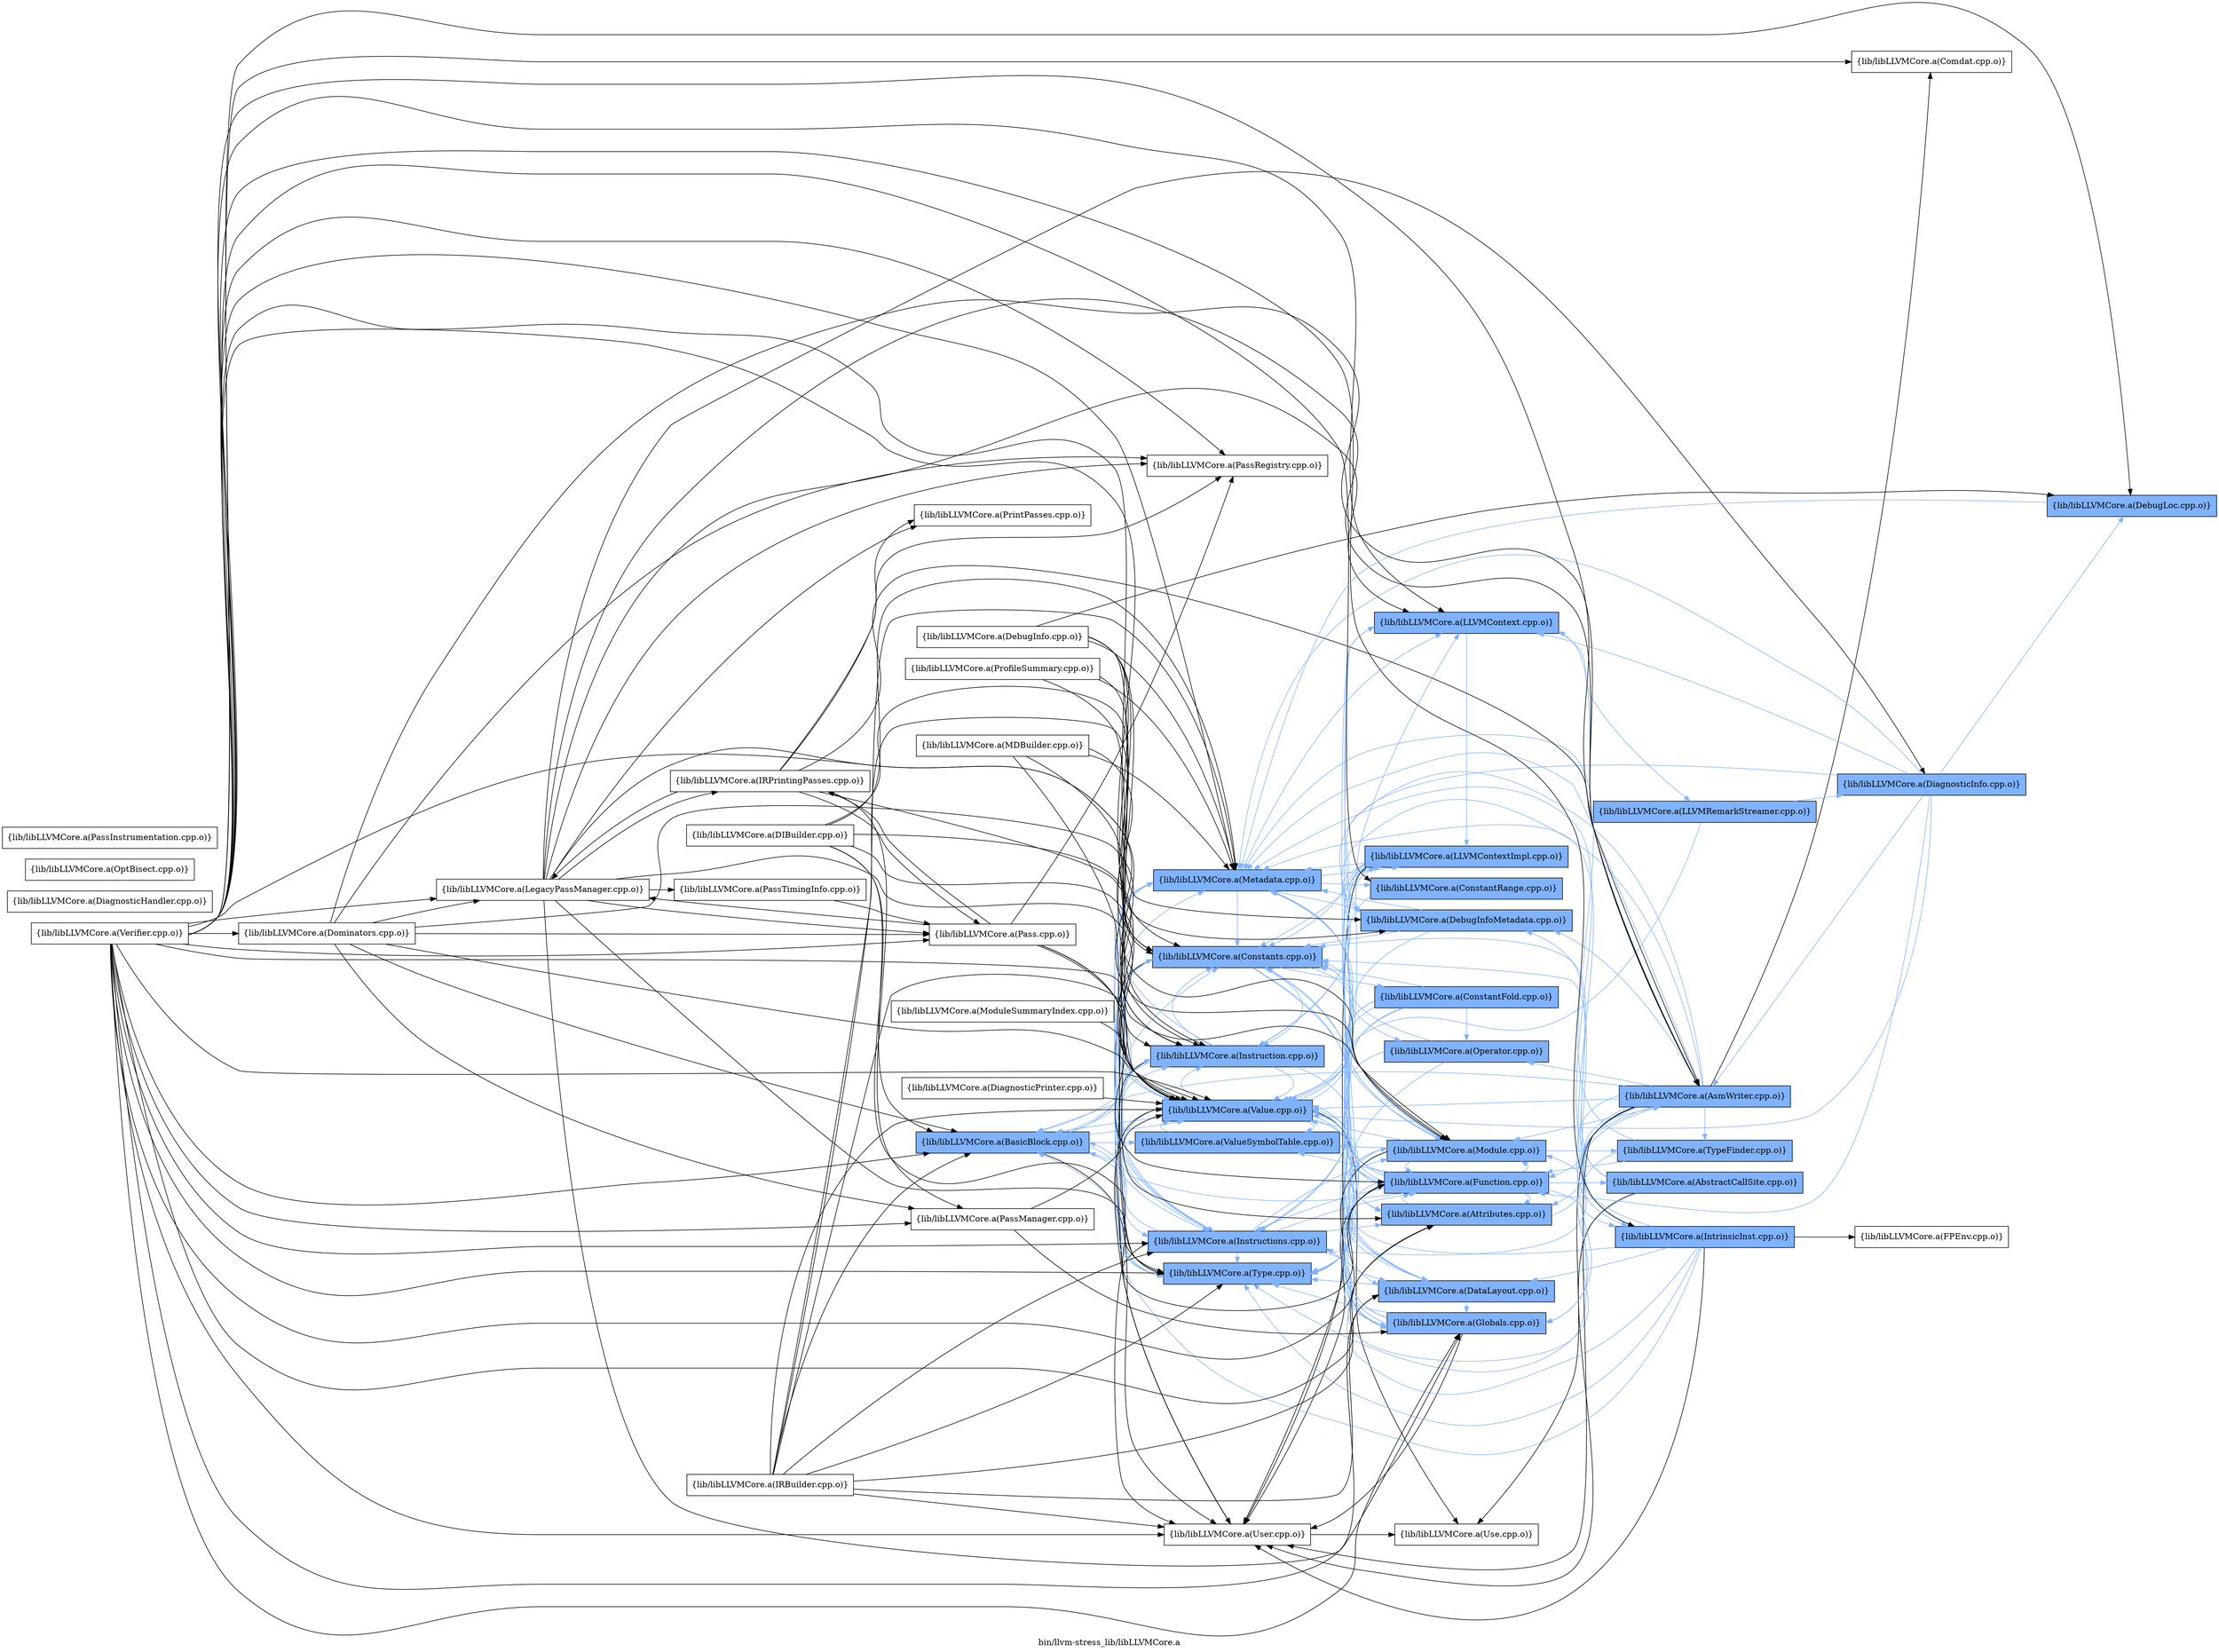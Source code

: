 digraph "bin/llvm-stress_lib/libLLVMCore.a" {
	label="bin/llvm-stress_lib/libLLVMCore.a";
	rankdir=LR;
	{ rank=same; Node0x55c37ce056a8;  }
	{ rank=same; Node0x55c37ce04f78; Node0x55c37ce05928; Node0x55c37ce051f8; Node0x55c37ce05248; Node0x55c37ce062d8; Node0x55c37ce01fa8; Node0x55c37ce04528; Node0x55c37ce038a8;  }
	{ rank=same; Node0x55c37ce03858; Node0x55c37ce04438; Node0x55c37ce06828; Node0x55c37ce065f8; Node0x55c37ce040c8; Node0x55c37ce03d08; Node0x55c37ce03448; Node0x55c37ce04c58; Node0x55c37ce02138; Node0x55c37ce060f8; Node0x55c37ce065a8; Node0x55c37ce02c28;  }
	{ rank=same; Node0x55c37ce05ba8; Node0x55c37ce03fd8; Node0x55c37ce03d58; Node0x55c37ce02c78; Node0x55c37ce05838;  }
	{ rank=same; Node0x55c37ce04a28; Node0x55c37ce02e58; Node0x55c37ce05bf8;  }
	{ rank=same; Node0x55c37ce056a8;  }
	{ rank=same; Node0x55c37ce04f78; Node0x55c37ce05928; Node0x55c37ce051f8; Node0x55c37ce05248; Node0x55c37ce062d8; Node0x55c37ce01fa8; Node0x55c37ce04528; Node0x55c37ce038a8;  }
	{ rank=same; Node0x55c37ce03858; Node0x55c37ce04438; Node0x55c37ce06828; Node0x55c37ce065f8; Node0x55c37ce040c8; Node0x55c37ce03d08; Node0x55c37ce03448; Node0x55c37ce04c58; Node0x55c37ce02138; Node0x55c37ce060f8; Node0x55c37ce065a8; Node0x55c37ce02c28;  }
	{ rank=same; Node0x55c37ce05ba8; Node0x55c37ce03fd8; Node0x55c37ce03d58; Node0x55c37ce02c78; Node0x55c37ce05838;  }
	{ rank=same; Node0x55c37ce04a28; Node0x55c37ce02e58; Node0x55c37ce05bf8;  }

	Node0x55c37ce056a8 [shape=record,shape=box,group=1,style=filled,fillcolor="0.600000 0.5 1",label="{lib/libLLVMCore.a(BasicBlock.cpp.o)}"];
	Node0x55c37ce056a8 -> Node0x55c37ce04f78[color="0.600000 0.5 1"];
	Node0x55c37ce056a8 -> Node0x55c37ce05928[color="0.600000 0.5 1"];
	Node0x55c37ce056a8 -> Node0x55c37ce051f8[color="0.600000 0.5 1"];
	Node0x55c37ce056a8 -> Node0x55c37ce05248[color="0.600000 0.5 1"];
	Node0x55c37ce056a8 -> Node0x55c37ce062d8[color="0.600000 0.5 1"];
	Node0x55c37ce056a8 -> Node0x55c37ce01fa8;
	Node0x55c37ce056a8 -> Node0x55c37ce04528[color="0.600000 0.5 1"];
	Node0x55c37ce056a8 -> Node0x55c37ce038a8[color="0.600000 0.5 1"];
	Node0x55c37ce04f78 [shape=record,shape=box,group=1,style=filled,fillcolor="0.600000 0.5 1",label="{lib/libLLVMCore.a(Constants.cpp.o)}"];
	Node0x55c37ce04f78 -> Node0x55c37ce03858[color="0.600000 0.5 1"];
	Node0x55c37ce04f78 -> Node0x55c37ce04438[color="0.600000 0.5 1"];
	Node0x55c37ce04f78 -> Node0x55c37ce06828[color="0.600000 0.5 1"];
	Node0x55c37ce04f78 -> Node0x55c37ce05928[color="0.600000 0.5 1"];
	Node0x55c37ce04f78 -> Node0x55c37ce051f8[color="0.600000 0.5 1"];
	Node0x55c37ce04f78 -> Node0x55c37ce065f8[color="0.600000 0.5 1"];
	Node0x55c37ce04f78 -> Node0x55c37ce062d8[color="0.600000 0.5 1"];
	Node0x55c37ce04f78 -> Node0x55c37ce01fa8;
	Node0x55c37ce04f78 -> Node0x55c37ce04528[color="0.600000 0.5 1"];
	Node0x55c37ce04438 [shape=record,shape=box,group=1,style=filled,fillcolor="0.600000 0.5 1",label="{lib/libLLVMCore.a(Function.cpp.o)}"];
	Node0x55c37ce04438 -> Node0x55c37ce056a8[color="0.600000 0.5 1"];
	Node0x55c37ce04438 -> Node0x55c37ce04f78[color="0.600000 0.5 1"];
	Node0x55c37ce04438 -> Node0x55c37ce03d08[color="0.600000 0.5 1"];
	Node0x55c37ce04438 -> Node0x55c37ce040c8[color="0.600000 0.5 1"];
	Node0x55c37ce04438 -> Node0x55c37ce05ba8[color="0.600000 0.5 1"];
	Node0x55c37ce04438 -> Node0x55c37ce051f8[color="0.600000 0.5 1"];
	Node0x55c37ce04438 -> Node0x55c37ce03fd8[color="0.600000 0.5 1"];
	Node0x55c37ce04438 -> Node0x55c37ce065a8[color="0.600000 0.5 1"];
	Node0x55c37ce04438 -> Node0x55c37ce05248[color="0.600000 0.5 1"];
	Node0x55c37ce04438 -> Node0x55c37ce04c58[color="0.600000 0.5 1"];
	Node0x55c37ce04438 -> Node0x55c37ce062d8[color="0.600000 0.5 1"];
	Node0x55c37ce04438 -> Node0x55c37ce01fa8;
	Node0x55c37ce04438 -> Node0x55c37ce04528[color="0.600000 0.5 1"];
	Node0x55c37ce04438 -> Node0x55c37ce038a8[color="0.600000 0.5 1"];
	Node0x55c37ce04ca8 [shape=record,shape=box,group=0,label="{lib/libLLVMCore.a(IRPrintingPasses.cpp.o)}"];
	Node0x55c37ce04ca8 -> Node0x55c37ce03d58;
	Node0x55c37ce04ca8 -> Node0x55c37ce03a88;
	Node0x55c37ce04ca8 -> Node0x55c37ce033a8;
	Node0x55c37ce04ca8 -> Node0x55c37ce03ad8;
	Node0x55c37ce04ca8 -> Node0x55c37ce021d8;
	Node0x55c37ce04ca8 -> Node0x55c37ce049d8;
	Node0x55c37ce04ca8 -> Node0x55c37ce04528;
	Node0x55c37ce05928 [shape=record,shape=box,group=1,style=filled,fillcolor="0.600000 0.5 1",label="{lib/libLLVMCore.a(Instruction.cpp.o)}"];
	Node0x55c37ce05928 -> Node0x55c37ce056a8[color="0.600000 0.5 1"];
	Node0x55c37ce05928 -> Node0x55c37ce04f78[color="0.600000 0.5 1"];
	Node0x55c37ce05928 -> Node0x55c37ce040c8[color="0.600000 0.5 1"];
	Node0x55c37ce05928 -> Node0x55c37ce051f8[color="0.600000 0.5 1"];
	Node0x55c37ce05928 -> Node0x55c37ce05248[color="0.600000 0.5 1"];
	Node0x55c37ce05928 -> Node0x55c37ce01fa8;
	Node0x55c37ce05928 -> Node0x55c37ce04528[color="0.600000 0.5 1"];
	Node0x55c37ce051f8 [shape=record,shape=box,group=1,style=filled,fillcolor="0.600000 0.5 1",label="{lib/libLLVMCore.a(Instructions.cpp.o)}"];
	Node0x55c37ce051f8 -> Node0x55c37ce056a8[color="0.600000 0.5 1"];
	Node0x55c37ce051f8 -> Node0x55c37ce04f78[color="0.600000 0.5 1"];
	Node0x55c37ce051f8 -> Node0x55c37ce04438[color="0.600000 0.5 1"];
	Node0x55c37ce051f8 -> Node0x55c37ce03d08[color="0.600000 0.5 1"];
	Node0x55c37ce051f8 -> Node0x55c37ce040c8[color="0.600000 0.5 1"];
	Node0x55c37ce051f8 -> Node0x55c37ce05928[color="0.600000 0.5 1"];
	Node0x55c37ce051f8 -> Node0x55c37ce03448[color="0.600000 0.5 1"];
	Node0x55c37ce051f8 -> Node0x55c37ce05248[color="0.600000 0.5 1"];
	Node0x55c37ce051f8 -> Node0x55c37ce04c58[color="0.600000 0.5 1"];
	Node0x55c37ce051f8 -> Node0x55c37ce062d8[color="0.600000 0.5 1"];
	Node0x55c37ce051f8 -> Node0x55c37ce01fa8;
	Node0x55c37ce051f8 -> Node0x55c37ce04528[color="0.600000 0.5 1"];
	Node0x55c37ce065a8 [shape=record,shape=box,group=1,style=filled,fillcolor="0.600000 0.5 1",label="{lib/libLLVMCore.a(LLVMContext.cpp.o)}"];
	Node0x55c37ce065a8 -> Node0x55c37ce03448[color="0.600000 0.5 1"];
	Node0x55c37ce065a8 -> Node0x55c37ce05838[color="0.600000 0.5 1"];
	Node0x55c37ce03a88 [shape=record,shape=box,group=0,label="{lib/libLLVMCore.a(LegacyPassManager.cpp.o)}"];
	Node0x55c37ce03a88 -> Node0x55c37ce04438;
	Node0x55c37ce03a88 -> Node0x55c37ce03d58;
	Node0x55c37ce03a88 -> Node0x55c37ce06828;
	Node0x55c37ce03a88 -> Node0x55c37ce04ca8;
	Node0x55c37ce03a88 -> Node0x55c37ce065a8;
	Node0x55c37ce03a88 -> Node0x55c37ce05bf8;
	Node0x55c37ce03a88 -> Node0x55c37ce04c58;
	Node0x55c37ce03a88 -> Node0x55c37ce033a8;
	Node0x55c37ce03a88 -> Node0x55c37ce021d8;
	Node0x55c37ce03a88 -> Node0x55c37ce04d48;
	Node0x55c37ce03a88 -> Node0x55c37ce049d8;
	Node0x55c37ce03a88 -> Node0x55c37ce04528;
	Node0x55c37ce04c58 [shape=record,shape=box,group=1,style=filled,fillcolor="0.600000 0.5 1",label="{lib/libLLVMCore.a(Module.cpp.o)}"];
	Node0x55c37ce04c58 -> Node0x55c37ce04f78[color="0.600000 0.5 1"];
	Node0x55c37ce04c58 -> Node0x55c37ce04438[color="0.600000 0.5 1"];
	Node0x55c37ce04c58 -> Node0x55c37ce03d08[color="0.600000 0.5 1"];
	Node0x55c37ce04c58 -> Node0x55c37ce06828[color="0.600000 0.5 1"];
	Node0x55c37ce04c58 -> Node0x55c37ce065a8[color="0.600000 0.5 1"];
	Node0x55c37ce04c58 -> Node0x55c37ce05248[color="0.600000 0.5 1"];
	Node0x55c37ce04c58 -> Node0x55c37ce062d8[color="0.600000 0.5 1"];
	Node0x55c37ce04c58 -> Node0x55c37ce02c78[color="0.600000 0.5 1"];
	Node0x55c37ce04c58 -> Node0x55c37ce01fa8;
	Node0x55c37ce04c58 -> Node0x55c37ce04528[color="0.600000 0.5 1"];
	Node0x55c37ce04c58 -> Node0x55c37ce038a8[color="0.600000 0.5 1"];
	Node0x55c37ce062d8 [shape=record,shape=box,group=1,style=filled,fillcolor="0.600000 0.5 1",label="{lib/libLLVMCore.a(Type.cpp.o)}"];
	Node0x55c37ce062d8 -> Node0x55c37ce04f78[color="0.600000 0.5 1"];
	Node0x55c37ce01fa8 [shape=record,shape=box,group=0,label="{lib/libLLVMCore.a(User.cpp.o)}"];
	Node0x55c37ce01fa8 -> Node0x55c37ce02c28;
	Node0x55c37ce04528 [shape=record,shape=box,group=1,style=filled,fillcolor="0.600000 0.5 1",label="{lib/libLLVMCore.a(Value.cpp.o)}"];
	Node0x55c37ce04528 -> Node0x55c37ce056a8[color="0.600000 0.5 1"];
	Node0x55c37ce04528 -> Node0x55c37ce04f78[color="0.600000 0.5 1"];
	Node0x55c37ce04528 -> Node0x55c37ce04438[color="0.600000 0.5 1"];
	Node0x55c37ce04528 -> Node0x55c37ce03d08[color="0.600000 0.5 1"];
	Node0x55c37ce04528 -> Node0x55c37ce040c8[color="0.600000 0.5 1"];
	Node0x55c37ce04528 -> Node0x55c37ce06828[color="0.600000 0.5 1"];
	Node0x55c37ce04528 -> Node0x55c37ce05928[color="0.600000 0.5 1"];
	Node0x55c37ce04528 -> Node0x55c37ce051f8[color="0.600000 0.5 1"];
	Node0x55c37ce04528 -> Node0x55c37ce065a8[color="0.600000 0.5 1"];
	Node0x55c37ce04528 -> Node0x55c37ce03448[color="0.600000 0.5 1"];
	Node0x55c37ce04528 -> Node0x55c37ce05248[color="0.600000 0.5 1"];
	Node0x55c37ce04528 -> Node0x55c37ce062d8[color="0.600000 0.5 1"];
	Node0x55c37ce04528 -> Node0x55c37ce02c28;
	Node0x55c37ce04528 -> Node0x55c37ce01fa8;
	Node0x55c37ce04528 -> Node0x55c37ce038a8[color="0.600000 0.5 1"];
	Node0x55c37ce03178 [shape=record,shape=box,group=0,label="{lib/libLLVMCore.a(Verifier.cpp.o)}"];
	Node0x55c37ce03178 -> Node0x55c37ce056a8;
	Node0x55c37ce03178 -> Node0x55c37ce04f78;
	Node0x55c37ce03178 -> Node0x55c37ce04438;
	Node0x55c37ce03178 -> Node0x55c37ce03d08;
	Node0x55c37ce03178 -> Node0x55c37ce040c8;
	Node0x55c37ce03178 -> Node0x55c37ce03d58;
	Node0x55c37ce03178 -> Node0x55c37ce02138;
	Node0x55c37ce03178 -> Node0x55c37ce02e58;
	Node0x55c37ce03178 -> Node0x55c37ce060f8;
	Node0x55c37ce03178 -> Node0x55c37ce06828;
	Node0x55c37ce03178 -> Node0x55c37ce05928;
	Node0x55c37ce03178 -> Node0x55c37ce051f8;
	Node0x55c37ce03178 -> Node0x55c37ce03fd8;
	Node0x55c37ce03178 -> Node0x55c37ce065a8;
	Node0x55c37ce03178 -> Node0x55c37ce02cc8;
	Node0x55c37ce03178 -> Node0x55c37ce03a88;
	Node0x55c37ce03178 -> Node0x55c37ce05248;
	Node0x55c37ce03178 -> Node0x55c37ce04c58;
	Node0x55c37ce03178 -> Node0x55c37ce033a8;
	Node0x55c37ce03178 -> Node0x55c37ce03ad8;
	Node0x55c37ce03178 -> Node0x55c37ce021d8;
	Node0x55c37ce03178 -> Node0x55c37ce062d8;
	Node0x55c37ce03178 -> Node0x55c37ce01fa8;
	Node0x55c37ce03178 -> Node0x55c37ce04528;
	Node0x55c37ce03178 -> Node0x55c37ce05658;
	Node0x55c37ce05248 [shape=record,shape=box,group=1,style=filled,fillcolor="0.600000 0.5 1",label="{lib/libLLVMCore.a(Metadata.cpp.o)}"];
	Node0x55c37ce05248 -> Node0x55c37ce04f78[color="0.600000 0.5 1"];
	Node0x55c37ce05248 -> Node0x55c37ce02138[color="0.600000 0.5 1"];
	Node0x55c37ce05248 -> Node0x55c37ce060f8[color="0.600000 0.5 1"];
	Node0x55c37ce05248 -> Node0x55c37ce065a8[color="0.600000 0.5 1"];
	Node0x55c37ce05248 -> Node0x55c37ce03448[color="0.600000 0.5 1"];
	Node0x55c37ce05248 -> Node0x55c37ce062d8[color="0.600000 0.5 1"];
	Node0x55c37ce05248 -> Node0x55c37ce04528[color="0.600000 0.5 1"];
	Node0x55c37ce038a8 [shape=record,shape=box,group=1,style=filled,fillcolor="0.600000 0.5 1",label="{lib/libLLVMCore.a(ValueSymbolTable.cpp.o)}"];
	Node0x55c37ce038a8 -> Node0x55c37ce04528[color="0.600000 0.5 1"];
	Node0x55c37ce03858 [shape=record,shape=box,group=1,style=filled,fillcolor="0.600000 0.5 1",label="{lib/libLLVMCore.a(ConstantFold.cpp.o)}"];
	Node0x55c37ce03858 -> Node0x55c37ce04f78[color="0.600000 0.5 1"];
	Node0x55c37ce03858 -> Node0x55c37ce04438[color="0.600000 0.5 1"];
	Node0x55c37ce03858 -> Node0x55c37ce06828[color="0.600000 0.5 1"];
	Node0x55c37ce03858 -> Node0x55c37ce051f8[color="0.600000 0.5 1"];
	Node0x55c37ce03858 -> Node0x55c37ce04c58[color="0.600000 0.5 1"];
	Node0x55c37ce03858 -> Node0x55c37ce065f8[color="0.600000 0.5 1"];
	Node0x55c37ce03858 -> Node0x55c37ce062d8[color="0.600000 0.5 1"];
	Node0x55c37ce03858 -> Node0x55c37ce04528[color="0.600000 0.5 1"];
	Node0x55c37ce06828 [shape=record,shape=box,group=1,style=filled,fillcolor="0.600000 0.5 1",label="{lib/libLLVMCore.a(Globals.cpp.o)}"];
	Node0x55c37ce06828 -> Node0x55c37ce04f78[color="0.600000 0.5 1"];
	Node0x55c37ce06828 -> Node0x55c37ce05248[color="0.600000 0.5 1"];
	Node0x55c37ce06828 -> Node0x55c37ce04c58[color="0.600000 0.5 1"];
	Node0x55c37ce06828 -> Node0x55c37ce062d8[color="0.600000 0.5 1"];
	Node0x55c37ce06828 -> Node0x55c37ce01fa8;
	Node0x55c37ce06828 -> Node0x55c37ce04528[color="0.600000 0.5 1"];
	Node0x55c37ce065f8 [shape=record,shape=box,group=1,style=filled,fillcolor="0.600000 0.5 1",label="{lib/libLLVMCore.a(Operator.cpp.o)}"];
	Node0x55c37ce065f8 -> Node0x55c37ce04f78[color="0.600000 0.5 1"];
	Node0x55c37ce065f8 -> Node0x55c37ce03d08[color="0.600000 0.5 1"];
	Node0x55c37ce065f8 -> Node0x55c37ce062d8[color="0.600000 0.5 1"];
	Node0x55c37ce03d08 [shape=record,shape=box,group=1,style=filled,fillcolor="0.600000 0.5 1",label="{lib/libLLVMCore.a(DataLayout.cpp.o)}"];
	Node0x55c37ce03d08 -> Node0x55c37ce06828[color="0.600000 0.5 1"];
	Node0x55c37ce03d08 -> Node0x55c37ce04c58[color="0.600000 0.5 1"];
	Node0x55c37ce03d08 -> Node0x55c37ce062d8[color="0.600000 0.5 1"];
	Node0x55c37ce040c8 [shape=record,shape=box,group=1,style=filled,fillcolor="0.600000 0.5 1",label="{lib/libLLVMCore.a(Attributes.cpp.o)}"];
	Node0x55c37ce040c8 -> Node0x55c37ce04438[color="0.600000 0.5 1"];
	Node0x55c37ce040c8 -> Node0x55c37ce03d58[color="0.600000 0.5 1"];
	Node0x55c37ce05ba8 [shape=record,shape=box,group=1,style=filled,fillcolor="0.600000 0.5 1",label="{lib/libLLVMCore.a(AbstractCallSite.cpp.o)}"];
	Node0x55c37ce05ba8 -> Node0x55c37ce04f78[color="0.600000 0.5 1"];
	Node0x55c37ce05ba8 -> Node0x55c37ce051f8[color="0.600000 0.5 1"];
	Node0x55c37ce05ba8 -> Node0x55c37ce05248[color="0.600000 0.5 1"];
	Node0x55c37ce05ba8 -> Node0x55c37ce01fa8;
	Node0x55c37ce03fd8 [shape=record,shape=box,group=1,style=filled,fillcolor="0.600000 0.5 1",label="{lib/libLLVMCore.a(IntrinsicInst.cpp.o)}"];
	Node0x55c37ce03fd8 -> Node0x55c37ce056a8[color="0.600000 0.5 1"];
	Node0x55c37ce03fd8 -> Node0x55c37ce04f78[color="0.600000 0.5 1"];
	Node0x55c37ce03fd8 -> Node0x55c37ce03d08[color="0.600000 0.5 1"];
	Node0x55c37ce03fd8 -> Node0x55c37ce02138[color="0.600000 0.5 1"];
	Node0x55c37ce03fd8 -> Node0x55c37ce051f8[color="0.600000 0.5 1"];
	Node0x55c37ce03fd8 -> Node0x55c37ce04a28;
	Node0x55c37ce03fd8 -> Node0x55c37ce05248[color="0.600000 0.5 1"];
	Node0x55c37ce03fd8 -> Node0x55c37ce04c58[color="0.600000 0.5 1"];
	Node0x55c37ce03fd8 -> Node0x55c37ce062d8[color="0.600000 0.5 1"];
	Node0x55c37ce03fd8 -> Node0x55c37ce01fa8;
	Node0x55c37ce03fd8 -> Node0x55c37ce04528[color="0.600000 0.5 1"];
	Node0x55c37ce03d58 [shape=record,shape=box,group=1,style=filled,fillcolor="0.600000 0.5 1",label="{lib/libLLVMCore.a(AsmWriter.cpp.o)}"];
	Node0x55c37ce03d58 -> Node0x55c37ce056a8[color="0.600000 0.5 1"];
	Node0x55c37ce03d58 -> Node0x55c37ce04f78[color="0.600000 0.5 1"];
	Node0x55c37ce03d58 -> Node0x55c37ce04438[color="0.600000 0.5 1"];
	Node0x55c37ce03d58 -> Node0x55c37ce040c8[color="0.600000 0.5 1"];
	Node0x55c37ce03d58 -> Node0x55c37ce02138[color="0.600000 0.5 1"];
	Node0x55c37ce03d58 -> Node0x55c37ce02e58;
	Node0x55c37ce03d58 -> Node0x55c37ce06828[color="0.600000 0.5 1"];
	Node0x55c37ce03d58 -> Node0x55c37ce05928[color="0.600000 0.5 1"];
	Node0x55c37ce03d58 -> Node0x55c37ce051f8[color="0.600000 0.5 1"];
	Node0x55c37ce03d58 -> Node0x55c37ce03fd8[color="0.600000 0.5 1"];
	Node0x55c37ce03d58 -> Node0x55c37ce065a8[color="0.600000 0.5 1"];
	Node0x55c37ce03d58 -> Node0x55c37ce05248[color="0.600000 0.5 1"];
	Node0x55c37ce03d58 -> Node0x55c37ce04c58[color="0.600000 0.5 1"];
	Node0x55c37ce03d58 -> Node0x55c37ce065f8[color="0.600000 0.5 1"];
	Node0x55c37ce03d58 -> Node0x55c37ce062d8[color="0.600000 0.5 1"];
	Node0x55c37ce03d58 -> Node0x55c37ce02c78[color="0.600000 0.5 1"];
	Node0x55c37ce03d58 -> Node0x55c37ce02c28;
	Node0x55c37ce03d58 -> Node0x55c37ce01fa8;
	Node0x55c37ce03d58 -> Node0x55c37ce04528[color="0.600000 0.5 1"];
	Node0x55c37ce02138 [shape=record,shape=box,group=1,style=filled,fillcolor="0.600000 0.5 1",label="{lib/libLLVMCore.a(DebugInfoMetadata.cpp.o)}"];
	Node0x55c37ce02138 -> Node0x55c37ce04f78[color="0.600000 0.5 1"];
	Node0x55c37ce02138 -> Node0x55c37ce065a8[color="0.600000 0.5 1"];
	Node0x55c37ce02138 -> Node0x55c37ce03448[color="0.600000 0.5 1"];
	Node0x55c37ce02138 -> Node0x55c37ce05248[color="0.600000 0.5 1"];
	Node0x55c37ce02138 -> Node0x55c37ce062d8[color="0.600000 0.5 1"];
	Node0x55c37ce02e58 [shape=record,shape=box,group=0,label="{lib/libLLVMCore.a(Comdat.cpp.o)}"];
	Node0x55c37ce02c78 [shape=record,shape=box,group=1,style=filled,fillcolor="0.600000 0.5 1",label="{lib/libLLVMCore.a(TypeFinder.cpp.o)}"];
	Node0x55c37ce02c78 -> Node0x55c37ce04438[color="0.600000 0.5 1"];
	Node0x55c37ce02c78 -> Node0x55c37ce06828[color="0.600000 0.5 1"];
	Node0x55c37ce02c78 -> Node0x55c37ce05248[color="0.600000 0.5 1"];
	Node0x55c37ce02c28 [shape=record,shape=box,group=0,label="{lib/libLLVMCore.a(Use.cpp.o)}"];
	Node0x55c37ce03448 [shape=record,shape=box,group=1,style=filled,fillcolor="0.600000 0.5 1",label="{lib/libLLVMCore.a(LLVMContextImpl.cpp.o)}"];
	Node0x55c37ce03448 -> Node0x55c37ce04f78[color="0.600000 0.5 1"];
	Node0x55c37ce03448 -> Node0x55c37ce02138[color="0.600000 0.5 1"];
	Node0x55c37ce03448 -> Node0x55c37ce05248[color="0.600000 0.5 1"];
	Node0x55c37ce03448 -> Node0x55c37ce04c58[color="0.600000 0.5 1"];
	Node0x55c37ce03448 -> Node0x55c37ce01fa8;
	Node0x55c37ce03448 -> Node0x55c37ce04528[color="0.600000 0.5 1"];
	Node0x55c37ce060f8 [shape=record,shape=box,group=1,style=filled,fillcolor="0.600000 0.5 1",label="{lib/libLLVMCore.a(ConstantRange.cpp.o)}"];
	Node0x55c37ce060f8 -> Node0x55c37ce051f8[color="0.600000 0.5 1"];
	Node0x55c37ce033a8 [shape=record,shape=box,group=0,label="{lib/libLLVMCore.a(Pass.cpp.o)}"];
	Node0x55c37ce033a8 -> Node0x55c37ce04438;
	Node0x55c37ce033a8 -> Node0x55c37ce040c8;
	Node0x55c37ce033a8 -> Node0x55c37ce04ca8;
	Node0x55c37ce033a8 -> Node0x55c37ce03a88;
	Node0x55c37ce033a8 -> Node0x55c37ce021d8;
	Node0x55c37ce033a8 -> Node0x55c37ce04528;
	Node0x55c37ce03ad8 [shape=record,shape=box,group=0,label="{lib/libLLVMCore.a(PassManager.cpp.o)}"];
	Node0x55c37ce03ad8 -> Node0x55c37ce06828;
	Node0x55c37ce03ad8 -> Node0x55c37ce04528;
	Node0x55c37ce021d8 [shape=record,shape=box,group=0,label="{lib/libLLVMCore.a(PassRegistry.cpp.o)}"];
	Node0x55c37ce049d8 [shape=record,shape=box,group=0,label="{lib/libLLVMCore.a(PrintPasses.cpp.o)}"];
	Node0x55c37ce04a28 [shape=record,shape=box,group=0,label="{lib/libLLVMCore.a(FPEnv.cpp.o)}"];
	Node0x55c37ce05838 [shape=record,shape=box,group=1,style=filled,fillcolor="0.600000 0.5 1",label="{lib/libLLVMCore.a(LLVMRemarkStreamer.cpp.o)}"];
	Node0x55c37ce05838 -> Node0x55c37ce05bf8[color="0.600000 0.5 1"];
	Node0x55c37ce05838 -> Node0x55c37ce04528[color="0.600000 0.5 1"];
	Node0x55c37ce06cd8 [shape=record,shape=box,group=0,label="{lib/libLLVMCore.a(DiagnosticPrinter.cpp.o)}"];
	Node0x55c37ce06cd8 -> Node0x55c37ce04528;
	Node0x55c37ce05bf8 [shape=record,shape=box,group=1,style=filled,fillcolor="0.600000 0.5 1",label="{lib/libLLVMCore.a(DiagnosticInfo.cpp.o)}"];
	Node0x55c37ce05bf8 -> Node0x55c37ce04438[color="0.600000 0.5 1"];
	Node0x55c37ce05bf8 -> Node0x55c37ce03d58[color="0.600000 0.5 1"];
	Node0x55c37ce05bf8 -> Node0x55c37ce05928[color="0.600000 0.5 1"];
	Node0x55c37ce05bf8 -> Node0x55c37ce065a8[color="0.600000 0.5 1"];
	Node0x55c37ce05bf8 -> Node0x55c37ce02cc8[color="0.600000 0.5 1"];
	Node0x55c37ce05bf8 -> Node0x55c37ce05248[color="0.600000 0.5 1"];
	Node0x55c37ce05bf8 -> Node0x55c37ce04528[color="0.600000 0.5 1"];
	Node0x55c37ce02cc8 [shape=record,shape=box,group=1,style=filled,fillcolor="0.600000 0.5 1",label="{lib/libLLVMCore.a(DebugLoc.cpp.o)}"];
	Node0x55c37ce02cc8 -> Node0x55c37ce05248[color="0.600000 0.5 1"];
	Node0x55c37ce02e08 [shape=record,shape=box,group=0,label="{lib/libLLVMCore.a(DebugInfo.cpp.o)}"];
	Node0x55c37ce02e08 -> Node0x55c37ce02138;
	Node0x55c37ce02e08 -> Node0x55c37ce05928;
	Node0x55c37ce02e08 -> Node0x55c37ce02cc8;
	Node0x55c37ce02e08 -> Node0x55c37ce05248;
	Node0x55c37ce02e08 -> Node0x55c37ce04c58;
	Node0x55c37ce02e08 -> Node0x55c37ce04528;
	Node0x55c37ce02688 [shape=record,shape=box,group=0,label="{lib/libLLVMCore.a(DIBuilder.cpp.o)}"];
	Node0x55c37ce02688 -> Node0x55c37ce056a8;
	Node0x55c37ce02688 -> Node0x55c37ce04f78;
	Node0x55c37ce02688 -> Node0x55c37ce05928;
	Node0x55c37ce02688 -> Node0x55c37ce05248;
	Node0x55c37ce02688 -> Node0x55c37ce062d8;
	Node0x55c37ce02688 -> Node0x55c37ce04528;
	Node0x55c37ce03bc8 [shape=record,shape=box,group=0,label="{lib/libLLVMCore.a(IRBuilder.cpp.o)}"];
	Node0x55c37ce03bc8 -> Node0x55c37ce056a8;
	Node0x55c37ce03bc8 -> Node0x55c37ce04f78;
	Node0x55c37ce03bc8 -> Node0x55c37ce03d08;
	Node0x55c37ce03bc8 -> Node0x55c37ce040c8;
	Node0x55c37ce03bc8 -> Node0x55c37ce05928;
	Node0x55c37ce03bc8 -> Node0x55c37ce051f8;
	Node0x55c37ce03bc8 -> Node0x55c37ce05248;
	Node0x55c37ce03bc8 -> Node0x55c37ce062d8;
	Node0x55c37ce03bc8 -> Node0x55c37ce01fa8;
	Node0x55c37ce03bc8 -> Node0x55c37ce04528;
	Node0x55c37ce03718 [shape=record,shape=box,group=0,label="{lib/libLLVMCore.a(DiagnosticHandler.cpp.o)}"];
	Node0x55c37ce04d48 [shape=record,shape=box,group=0,label="{lib/libLLVMCore.a(PassTimingInfo.cpp.o)}"];
	Node0x55c37ce04d48 -> Node0x55c37ce033a8;
	Node0x55c37ce03358 [shape=record,shape=box,group=0,label="{lib/libLLVMCore.a(MDBuilder.cpp.o)}"];
	Node0x55c37ce03358 -> Node0x55c37ce04f78;
	Node0x55c37ce03358 -> Node0x55c37ce05248;
	Node0x55c37ce03358 -> Node0x55c37ce062d8;
	Node0x55c37ce03358 -> Node0x55c37ce04528;
	Node0x55c37ce06c38 [shape=record,shape=box,group=0,label="{lib/libLLVMCore.a(ModuleSummaryIndex.cpp.o)}"];
	Node0x55c37ce06c38 -> Node0x55c37ce04528;
	Node0x55c37ce05e78 [shape=record,shape=box,group=0,label="{lib/libLLVMCore.a(OptBisect.cpp.o)}"];
	Node0x55c37ce041b8 [shape=record,shape=box,group=0,label="{lib/libLLVMCore.a(PassInstrumentation.cpp.o)}"];
	Node0x55c37ce06508 [shape=record,shape=box,group=0,label="{lib/libLLVMCore.a(ProfileSummary.cpp.o)}"];
	Node0x55c37ce06508 -> Node0x55c37ce04f78;
	Node0x55c37ce06508 -> Node0x55c37ce05248;
	Node0x55c37ce06508 -> Node0x55c37ce062d8;
	Node0x55c37ce05658 [shape=record,shape=box,group=0,label="{lib/libLLVMCore.a(Dominators.cpp.o)}"];
	Node0x55c37ce05658 -> Node0x55c37ce056a8;
	Node0x55c37ce05658 -> Node0x55c37ce03d58;
	Node0x55c37ce05658 -> Node0x55c37ce05928;
	Node0x55c37ce05658 -> Node0x55c37ce03a88;
	Node0x55c37ce05658 -> Node0x55c37ce033a8;
	Node0x55c37ce05658 -> Node0x55c37ce03ad8;
	Node0x55c37ce05658 -> Node0x55c37ce021d8;
	Node0x55c37ce05658 -> Node0x55c37ce04528;
}
